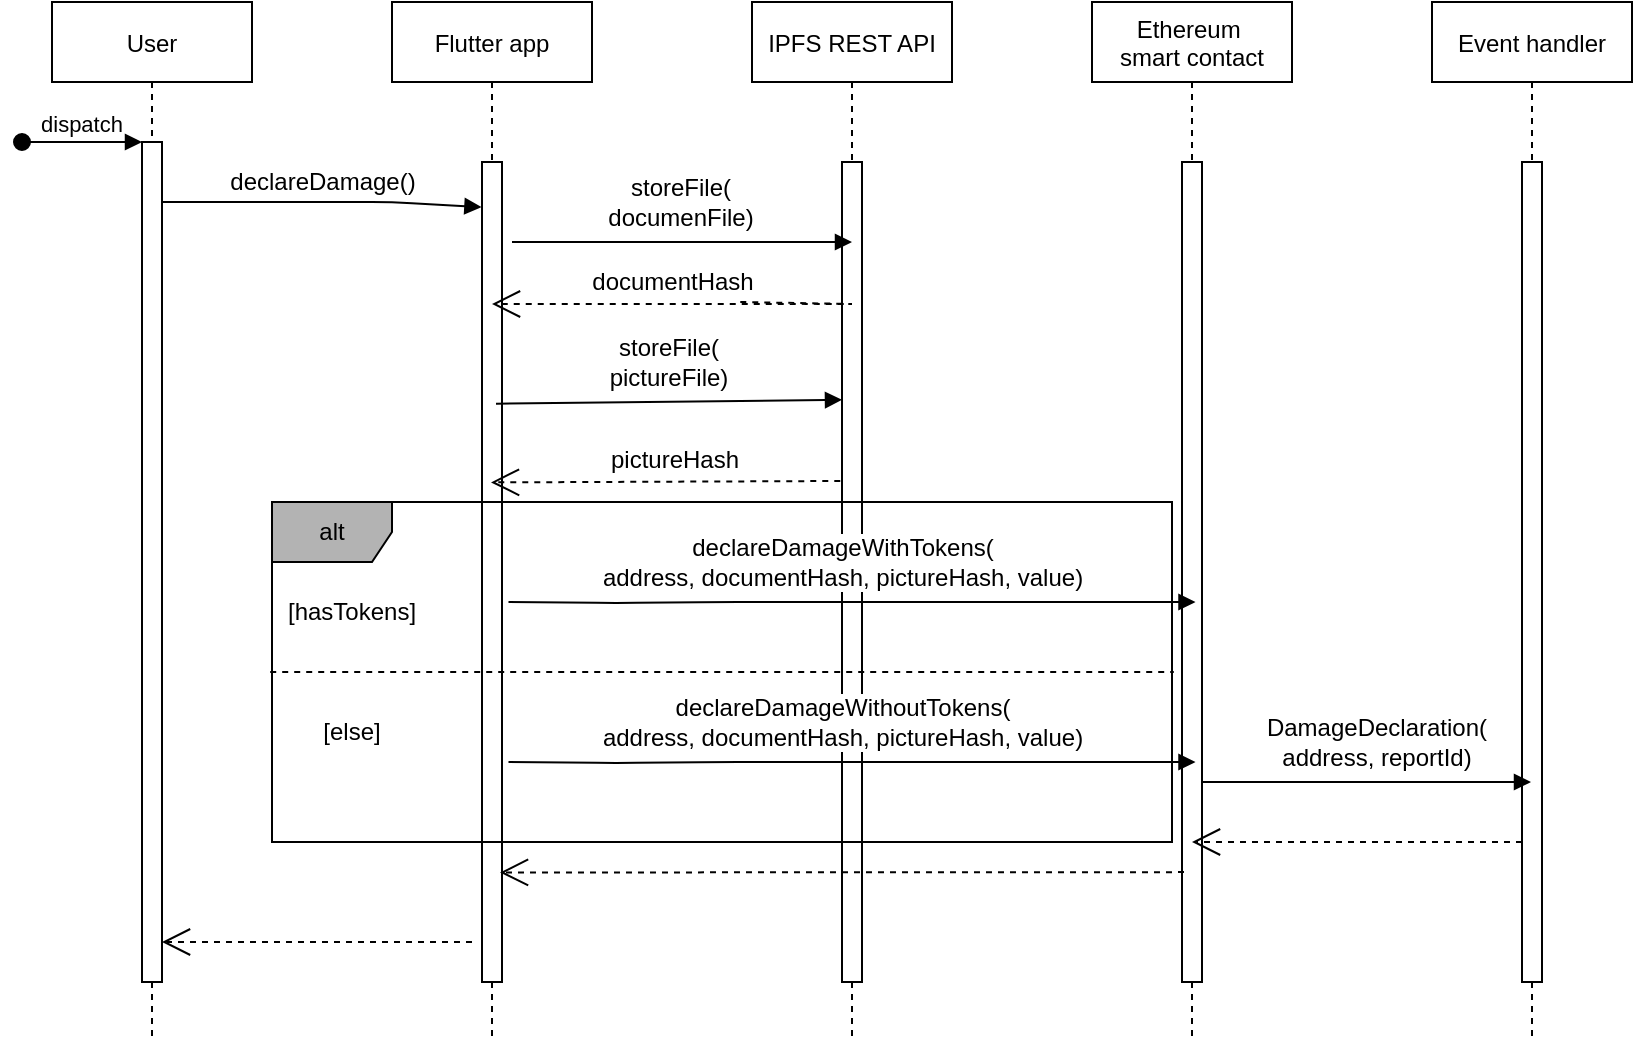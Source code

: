 <mxfile version="20.6.0" type="device"><diagram id="85I5tfHoF7vAdESfMZOM" name="Page-1"><mxGraphModel dx="1422" dy="754" grid="1" gridSize="10" guides="1" tooltips="1" connect="1" arrows="1" fold="1" page="1" pageScale="1" pageWidth="1100" pageHeight="850" math="0" shadow="0"><root><mxCell id="0"/><mxCell id="1" parent="0"/><mxCell id="om5XNJWZJ47ucN0ukZQX-11" value="User" style="shape=umlLifeline;perimeter=lifelinePerimeter;container=1;collapsible=0;recursiveResize=0;rounded=0;shadow=0;strokeWidth=1;" vertex="1" parent="1"><mxGeometry x="600" y="280" width="100" height="520" as="geometry"/></mxCell><mxCell id="om5XNJWZJ47ucN0ukZQX-12" value="" style="points=[];perimeter=orthogonalPerimeter;rounded=0;shadow=0;strokeWidth=1;" vertex="1" parent="om5XNJWZJ47ucN0ukZQX-11"><mxGeometry x="45" y="70" width="10" height="420" as="geometry"/></mxCell><mxCell id="om5XNJWZJ47ucN0ukZQX-13" value="dispatch" style="verticalAlign=bottom;startArrow=oval;endArrow=block;startSize=8;shadow=0;strokeWidth=1;" edge="1" parent="om5XNJWZJ47ucN0ukZQX-11" target="om5XNJWZJ47ucN0ukZQX-12"><mxGeometry relative="1" as="geometry"><mxPoint x="-15" y="70" as="sourcePoint"/></mxGeometry></mxCell><mxCell id="om5XNJWZJ47ucN0ukZQX-14" value="Flutter app" style="shape=umlLifeline;perimeter=lifelinePerimeter;container=1;collapsible=0;recursiveResize=0;rounded=0;shadow=0;strokeWidth=1;" vertex="1" parent="1"><mxGeometry x="770" y="280" width="100" height="520" as="geometry"/></mxCell><mxCell id="om5XNJWZJ47ucN0ukZQX-15" value="" style="points=[];perimeter=orthogonalPerimeter;rounded=0;shadow=0;strokeWidth=1;" vertex="1" parent="om5XNJWZJ47ucN0ukZQX-14"><mxGeometry x="45" y="80" width="10" height="410" as="geometry"/></mxCell><mxCell id="om5XNJWZJ47ucN0ukZQX-16" value="" style="verticalAlign=bottom;endArrow=block;shadow=0;strokeWidth=1;entryX=-0.029;entryY=0.055;entryDx=0;entryDy=0;entryPerimeter=0;" edge="1" parent="1" source="om5XNJWZJ47ucN0ukZQX-12" target="om5XNJWZJ47ucN0ukZQX-15"><mxGeometry relative="1" as="geometry"><mxPoint x="855" y="360" as="sourcePoint"/><mxPoint x="900" y="380" as="targetPoint"/><Array as="points"><mxPoint x="770" y="380"/></Array></mxGeometry></mxCell><mxCell id="om5XNJWZJ47ucN0ukZQX-17" value="declareDamage()" style="edgeLabel;html=1;align=center;verticalAlign=middle;resizable=0;points=[];fontSize=12;" vertex="1" connectable="0" parent="om5XNJWZJ47ucN0ukZQX-16"><mxGeometry x="-0.283" relative="1" as="geometry"><mxPoint x="22" y="-10" as="offset"/></mxGeometry></mxCell><mxCell id="om5XNJWZJ47ucN0ukZQX-18" value="Ethereum &#10;smart contact" style="shape=umlLifeline;perimeter=lifelinePerimeter;container=1;collapsible=0;recursiveResize=0;rounded=0;shadow=0;strokeWidth=1;" vertex="1" parent="1"><mxGeometry x="1120" y="280" width="100" height="520" as="geometry"/></mxCell><mxCell id="om5XNJWZJ47ucN0ukZQX-19" value="" style="points=[];perimeter=orthogonalPerimeter;rounded=0;shadow=0;strokeWidth=1;" vertex="1" parent="om5XNJWZJ47ucN0ukZQX-18"><mxGeometry x="45" y="80" width="10" height="410" as="geometry"/></mxCell><mxCell id="om5XNJWZJ47ucN0ukZQX-22" value="Event handler" style="shape=umlLifeline;perimeter=lifelinePerimeter;container=1;collapsible=0;recursiveResize=0;rounded=0;shadow=0;strokeWidth=1;" vertex="1" parent="1"><mxGeometry x="1290" y="280" width="100" height="520" as="geometry"/></mxCell><mxCell id="om5XNJWZJ47ucN0ukZQX-23" value="" style="points=[];perimeter=orthogonalPerimeter;rounded=0;shadow=0;strokeWidth=1;" vertex="1" parent="om5XNJWZJ47ucN0ukZQX-22"><mxGeometry x="45" y="80" width="10" height="410" as="geometry"/></mxCell><mxCell id="om5XNJWZJ47ucN0ukZQX-25" value="IPFS REST API" style="shape=umlLifeline;perimeter=lifelinePerimeter;container=1;collapsible=0;recursiveResize=0;rounded=0;shadow=0;strokeWidth=1;" vertex="1" parent="1"><mxGeometry x="950" y="280" width="100" height="520" as="geometry"/></mxCell><mxCell id="om5XNJWZJ47ucN0ukZQX-26" value="" style="points=[];perimeter=orthogonalPerimeter;rounded=0;shadow=0;strokeWidth=1;" vertex="1" parent="om5XNJWZJ47ucN0ukZQX-25"><mxGeometry x="45" y="80" width="10" height="410" as="geometry"/></mxCell><mxCell id="om5XNJWZJ47ucN0ukZQX-27" value="" style="endArrow=open;endSize=12;dashed=1;html=1;rounded=0;exitX=0.043;exitY=0.867;exitDx=0;exitDy=0;exitPerimeter=0;" edge="1" parent="om5XNJWZJ47ucN0ukZQX-25"><mxGeometry x="-0.032" y="-10" width="160" relative="1" as="geometry"><mxPoint x="44.14" y="239.5" as="sourcePoint"/><mxPoint x="-130.5" y="240.2" as="targetPoint"/><Array as="points"><mxPoint x="45.0" y="240.2"/></Array><mxPoint as="offset"/></mxGeometry></mxCell><mxCell id="om5XNJWZJ47ucN0ukZQX-28" value="pictureHash" style="edgeLabel;html=1;align=center;verticalAlign=middle;resizable=0;points=[];fontSize=12;" vertex="1" connectable="0" parent="om5XNJWZJ47ucN0ukZQX-27"><mxGeometry x="-0.269" y="-1" relative="1" as="geometry"><mxPoint x="-21" y="-10" as="offset"/></mxGeometry></mxCell><mxCell id="om5XNJWZJ47ucN0ukZQX-29" value="" style="endArrow=open;endSize=12;dashed=1;html=1;rounded=0;exitX=0.043;exitY=0.867;exitDx=0;exitDy=0;exitPerimeter=0;" edge="1" parent="om5XNJWZJ47ucN0ukZQX-25"><mxGeometry x="-0.032" y="-10" width="160" relative="1" as="geometry"><mxPoint x="-5.86" y="150" as="sourcePoint"/><mxPoint x="-130" y="151" as="targetPoint"/><Array as="points"><mxPoint x="50" y="151"/></Array><mxPoint as="offset"/></mxGeometry></mxCell><mxCell id="om5XNJWZJ47ucN0ukZQX-30" value="documentHash" style="edgeLabel;html=1;align=center;verticalAlign=middle;resizable=0;points=[];fontSize=12;" vertex="1" connectable="0" parent="om5XNJWZJ47ucN0ukZQX-29"><mxGeometry x="-0.269" y="-1" relative="1" as="geometry"><mxPoint x="-60" y="-10" as="offset"/></mxGeometry></mxCell><mxCell id="om5XNJWZJ47ucN0ukZQX-43" value="alt" style="shape=umlFrame;whiteSpace=wrap;html=1;fillColor=#B3B3B3;" vertex="1" parent="om5XNJWZJ47ucN0ukZQX-25"><mxGeometry x="-240" y="250" width="450" height="170" as="geometry"/></mxCell><mxCell id="om5XNJWZJ47ucN0ukZQX-44" value="" style="endArrow=none;dashed=1;html=1;rounded=0;exitX=-0.002;exitY=0.5;exitDx=0;exitDy=0;exitPerimeter=0;entryX=1.002;entryY=0.5;entryDx=0;entryDy=0;entryPerimeter=0;" edge="1" parent="om5XNJWZJ47ucN0ukZQX-25" source="om5XNJWZJ47ucN0ukZQX-43" target="om5XNJWZJ47ucN0ukZQX-43"><mxGeometry width="50" height="50" relative="1" as="geometry"><mxPoint x="-10" y="360" as="sourcePoint"/><mxPoint x="40" y="310" as="targetPoint"/></mxGeometry></mxCell><mxCell id="om5XNJWZJ47ucN0ukZQX-37" value="" style="verticalAlign=bottom;endArrow=block;shadow=0;strokeWidth=1;" edge="1" parent="om5XNJWZJ47ucN0ukZQX-25"><mxGeometry relative="1" as="geometry"><mxPoint x="-121.75" y="300" as="sourcePoint"/><mxPoint x="221.75" y="300" as="targetPoint"/><Array as="points"><mxPoint x="-67.75" y="300.5"/><mxPoint x="-16.75" y="300"/></Array></mxGeometry></mxCell><mxCell id="om5XNJWZJ47ucN0ukZQX-38" value="declareDamageWithTokens(&lt;br&gt;address, documentHash, pictureHash, value)" style="edgeLabel;html=1;align=center;verticalAlign=middle;resizable=0;points=[];fontSize=12;" vertex="1" connectable="0" parent="om5XNJWZJ47ucN0ukZQX-37"><mxGeometry x="-0.283" relative="1" as="geometry"><mxPoint x="44" y="-20" as="offset"/></mxGeometry></mxCell><mxCell id="om5XNJWZJ47ucN0ukZQX-48" value="" style="verticalAlign=bottom;endArrow=block;shadow=0;strokeWidth=1;" edge="1" parent="om5XNJWZJ47ucN0ukZQX-25"><mxGeometry relative="1" as="geometry"><mxPoint x="-121.75" y="380" as="sourcePoint"/><mxPoint x="221.75" y="380" as="targetPoint"/><Array as="points"><mxPoint x="-67.75" y="380.5"/><mxPoint x="-16.75" y="380"/></Array></mxGeometry></mxCell><mxCell id="om5XNJWZJ47ucN0ukZQX-49" value="declareDamageWithoutTokens(&lt;br&gt;address, documentHash, pictureHash, value)" style="edgeLabel;html=1;align=center;verticalAlign=middle;resizable=0;points=[];fontSize=12;" vertex="1" connectable="0" parent="om5XNJWZJ47ucN0ukZQX-48"><mxGeometry x="-0.283" relative="1" as="geometry"><mxPoint x="44" y="-20" as="offset"/></mxGeometry></mxCell><mxCell id="om5XNJWZJ47ucN0ukZQX-31" value="" style="verticalAlign=bottom;endArrow=block;shadow=0;strokeWidth=1;" edge="1" parent="1"><mxGeometry relative="1" as="geometry"><mxPoint x="830" y="400" as="sourcePoint"/><mxPoint x="1000" y="400" as="targetPoint"/><Array as="points"><mxPoint x="925" y="400"/></Array></mxGeometry></mxCell><mxCell id="om5XNJWZJ47ucN0ukZQX-32" value="storeFile(&lt;br&gt;documenFile)" style="edgeLabel;html=1;align=center;verticalAlign=middle;resizable=0;points=[];fontSize=12;" vertex="1" connectable="0" parent="om5XNJWZJ47ucN0ukZQX-31"><mxGeometry x="-0.283" relative="1" as="geometry"><mxPoint x="23" y="-20" as="offset"/></mxGeometry></mxCell><mxCell id="om5XNJWZJ47ucN0ukZQX-33" value="" style="verticalAlign=bottom;endArrow=block;shadow=0;strokeWidth=1;exitX=0.9;exitY=0.318;exitDx=0;exitDy=0;exitPerimeter=0;entryX=0.2;entryY=0.313;entryDx=0;entryDy=0;entryPerimeter=0;" edge="1" parent="1"><mxGeometry relative="1" as="geometry"><mxPoint x="822" y="480.84" as="sourcePoint"/><mxPoint x="995" y="478.94" as="targetPoint"/><Array as="points"/></mxGeometry></mxCell><mxCell id="om5XNJWZJ47ucN0ukZQX-34" value="storeFile(&lt;br&gt;pictureFile)" style="edgeLabel;html=1;align=center;verticalAlign=middle;resizable=0;points=[];fontSize=12;" vertex="1" connectable="0" parent="om5XNJWZJ47ucN0ukZQX-33"><mxGeometry x="-0.283" relative="1" as="geometry"><mxPoint x="24" y="-20" as="offset"/></mxGeometry></mxCell><mxCell id="om5XNJWZJ47ucN0ukZQX-35" value="" style="endArrow=open;endSize=12;dashed=1;html=1;rounded=0;" edge="1" parent="1" target="om5XNJWZJ47ucN0ukZQX-12"><mxGeometry x="-0.032" y="-10" width="160" relative="1" as="geometry"><mxPoint x="810" y="750" as="sourcePoint"/><mxPoint x="660" y="710" as="targetPoint"/><Array as="points"><mxPoint x="720" y="750"/></Array><mxPoint as="offset"/></mxGeometry></mxCell><mxCell id="om5XNJWZJ47ucN0ukZQX-36" value="" style="endArrow=open;endSize=12;dashed=1;html=1;rounded=0;entryX=0.54;entryY=0.837;entryDx=0;entryDy=0;entryPerimeter=0;exitX=0.1;exitY=0.866;exitDx=0;exitDy=0;exitPerimeter=0;" edge="1" parent="1" source="om5XNJWZJ47ucN0ukZQX-19" target="om5XNJWZJ47ucN0ukZQX-14"><mxGeometry x="-0.032" y="-10" width="160" relative="1" as="geometry"><mxPoint x="1165" y="680" as="sourcePoint"/><mxPoint x="843.71" y="680.54" as="targetPoint"/><Array as="points"/><mxPoint as="offset"/></mxGeometry></mxCell><mxCell id="om5XNJWZJ47ucN0ukZQX-24" value="" style="endArrow=open;endSize=12;dashed=1;html=1;rounded=0;" edge="1" parent="1" source="om5XNJWZJ47ucN0ukZQX-23"><mxGeometry x="-0.032" y="-10" width="160" relative="1" as="geometry"><mxPoint x="1335" y="640" as="sourcePoint"/><mxPoint x="1170" y="700" as="targetPoint"/><Array as="points"><mxPoint x="1280" y="700"/></Array><mxPoint as="offset"/></mxGeometry></mxCell><mxCell id="om5XNJWZJ47ucN0ukZQX-46" value="[hasTokens]" style="text;html=1;strokeColor=none;fillColor=none;align=center;verticalAlign=middle;whiteSpace=wrap;rounded=0;" vertex="1" parent="1"><mxGeometry x="720" y="570" width="60" height="30" as="geometry"/></mxCell><mxCell id="om5XNJWZJ47ucN0ukZQX-47" value="[else]" style="text;html=1;strokeColor=none;fillColor=none;align=center;verticalAlign=middle;whiteSpace=wrap;rounded=0;" vertex="1" parent="1"><mxGeometry x="720" y="630" width="60" height="30" as="geometry"/></mxCell><mxCell id="om5XNJWZJ47ucN0ukZQX-20" value="" style="verticalAlign=bottom;endArrow=block;shadow=0;strokeWidth=1;" edge="1" parent="1"><mxGeometry relative="1" as="geometry"><mxPoint x="1175" y="670" as="sourcePoint"/><mxPoint x="1339.5" y="670" as="targetPoint"/><Array as="points"><mxPoint x="1280" y="670"/></Array></mxGeometry></mxCell><mxCell id="om5XNJWZJ47ucN0ukZQX-21" value="DamageDeclaration(&lt;br&gt;address, reportId)" style="edgeLabel;html=1;align=center;verticalAlign=middle;resizable=0;points=[];fontSize=12;" vertex="1" connectable="0" parent="om5XNJWZJ47ucN0ukZQX-20"><mxGeometry x="-0.283" relative="1" as="geometry"><mxPoint x="28" y="-20" as="offset"/></mxGeometry></mxCell></root></mxGraphModel></diagram></mxfile>